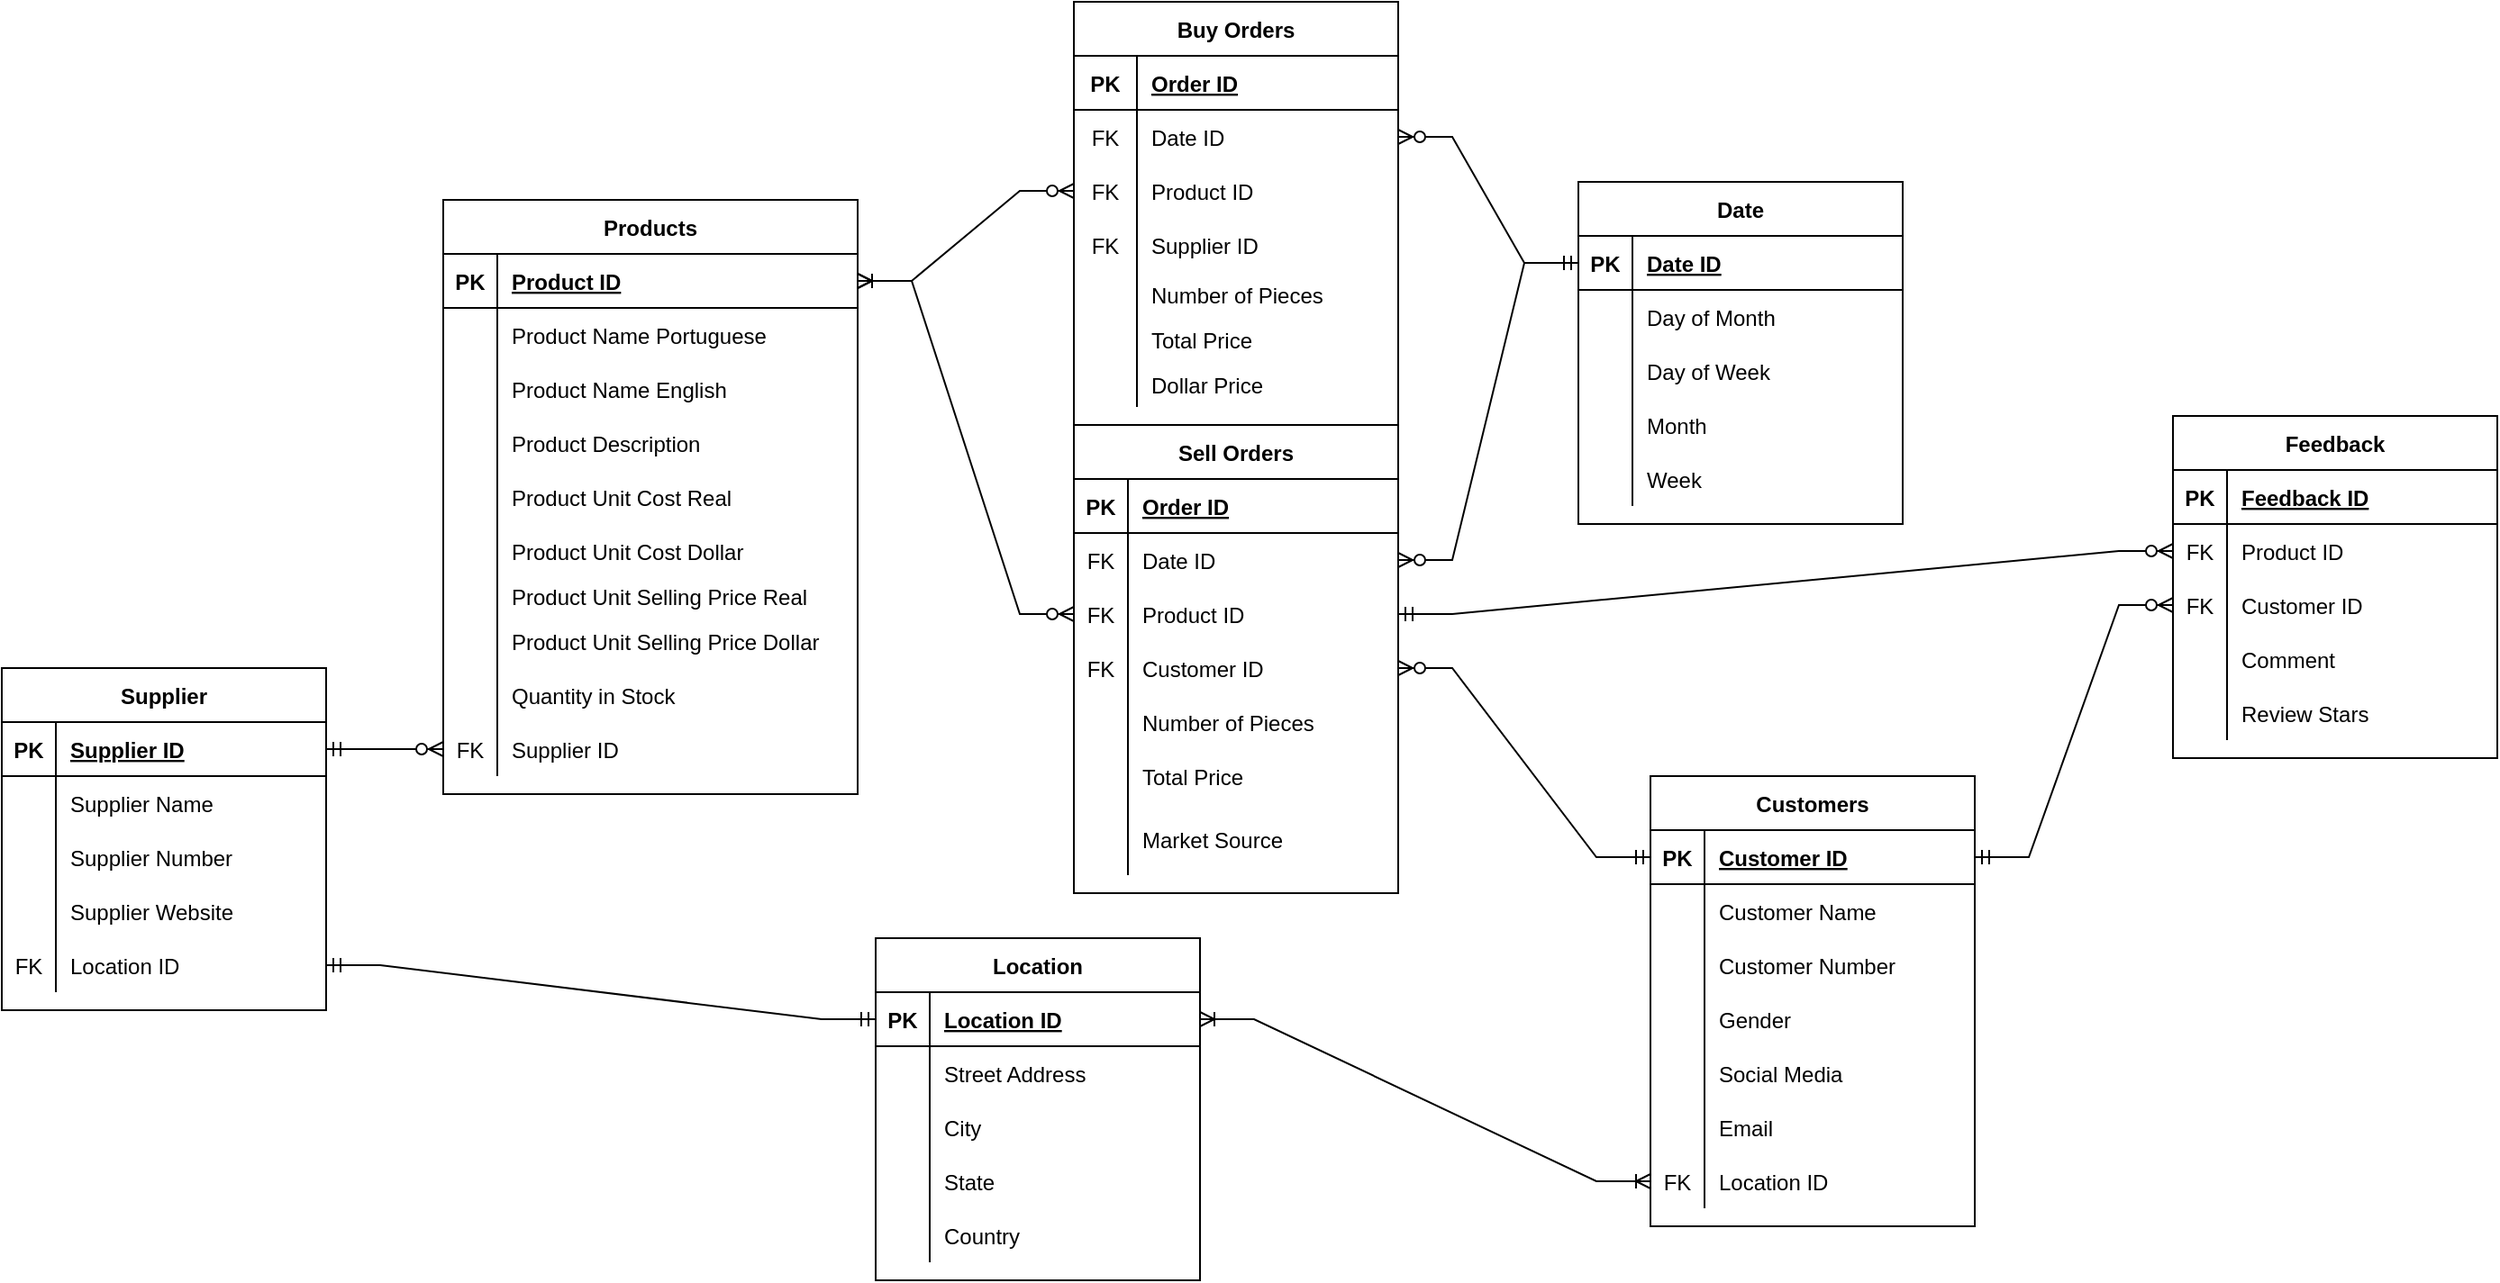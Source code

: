 <mxfile version="20.7.4" type="device"><diagram id="SiSvfeXUMXwh46z4q3Oz" name="Page-1"><mxGraphModel dx="2177" dy="660" grid="1" gridSize="10" guides="1" tooltips="1" connect="1" arrows="1" fold="1" page="1" pageScale="1" pageWidth="850" pageHeight="1100" math="0" shadow="0"><root><mxCell id="0"/><mxCell id="1" parent="0"/><mxCell id="qnTyY5nq38pv75bdWR3O-1" value="Supplier" style="shape=table;startSize=30;container=1;collapsible=1;childLayout=tableLayout;fixedRows=1;rowLines=0;fontStyle=1;align=center;resizeLast=1;" parent="1" vertex="1"><mxGeometry x="-515" y="390" width="180" height="190" as="geometry"/></mxCell><mxCell id="qnTyY5nq38pv75bdWR3O-2" value="" style="shape=partialRectangle;collapsible=0;dropTarget=0;pointerEvents=0;fillColor=none;top=0;left=0;bottom=1;right=0;points=[[0,0.5],[1,0.5]];portConstraint=eastwest;" parent="qnTyY5nq38pv75bdWR3O-1" vertex="1"><mxGeometry y="30" width="180" height="30" as="geometry"/></mxCell><mxCell id="qnTyY5nq38pv75bdWR3O-3" value="PK" style="shape=partialRectangle;connectable=0;fillColor=none;top=0;left=0;bottom=0;right=0;fontStyle=1;overflow=hidden;" parent="qnTyY5nq38pv75bdWR3O-2" vertex="1"><mxGeometry width="30" height="30" as="geometry"><mxRectangle width="30" height="30" as="alternateBounds"/></mxGeometry></mxCell><mxCell id="qnTyY5nq38pv75bdWR3O-4" value="Supplier ID" style="shape=partialRectangle;connectable=0;fillColor=none;top=0;left=0;bottom=0;right=0;align=left;spacingLeft=6;fontStyle=5;overflow=hidden;" parent="qnTyY5nq38pv75bdWR3O-2" vertex="1"><mxGeometry x="30" width="150" height="30" as="geometry"><mxRectangle width="150" height="30" as="alternateBounds"/></mxGeometry></mxCell><mxCell id="qnTyY5nq38pv75bdWR3O-5" value="" style="shape=partialRectangle;collapsible=0;dropTarget=0;pointerEvents=0;fillColor=none;top=0;left=0;bottom=0;right=0;points=[[0,0.5],[1,0.5]];portConstraint=eastwest;" parent="qnTyY5nq38pv75bdWR3O-1" vertex="1"><mxGeometry y="60" width="180" height="30" as="geometry"/></mxCell><mxCell id="qnTyY5nq38pv75bdWR3O-6" value="" style="shape=partialRectangle;connectable=0;fillColor=none;top=0;left=0;bottom=0;right=0;editable=1;overflow=hidden;" parent="qnTyY5nq38pv75bdWR3O-5" vertex="1"><mxGeometry width="30" height="30" as="geometry"><mxRectangle width="30" height="30" as="alternateBounds"/></mxGeometry></mxCell><mxCell id="qnTyY5nq38pv75bdWR3O-7" value="Supplier Name" style="shape=partialRectangle;connectable=0;fillColor=none;top=0;left=0;bottom=0;right=0;align=left;spacingLeft=6;overflow=hidden;" parent="qnTyY5nq38pv75bdWR3O-5" vertex="1"><mxGeometry x="30" width="150" height="30" as="geometry"><mxRectangle width="150" height="30" as="alternateBounds"/></mxGeometry></mxCell><mxCell id="qnTyY5nq38pv75bdWR3O-8" value="" style="shape=partialRectangle;collapsible=0;dropTarget=0;pointerEvents=0;fillColor=none;top=0;left=0;bottom=0;right=0;points=[[0,0.5],[1,0.5]];portConstraint=eastwest;" parent="qnTyY5nq38pv75bdWR3O-1" vertex="1"><mxGeometry y="90" width="180" height="30" as="geometry"/></mxCell><mxCell id="qnTyY5nq38pv75bdWR3O-9" value="" style="shape=partialRectangle;connectable=0;fillColor=none;top=0;left=0;bottom=0;right=0;editable=1;overflow=hidden;" parent="qnTyY5nq38pv75bdWR3O-8" vertex="1"><mxGeometry width="30" height="30" as="geometry"><mxRectangle width="30" height="30" as="alternateBounds"/></mxGeometry></mxCell><mxCell id="qnTyY5nq38pv75bdWR3O-10" value="Supplier Number" style="shape=partialRectangle;connectable=0;fillColor=none;top=0;left=0;bottom=0;right=0;align=left;spacingLeft=6;overflow=hidden;" parent="qnTyY5nq38pv75bdWR3O-8" vertex="1"><mxGeometry x="30" width="150" height="30" as="geometry"><mxRectangle width="150" height="30" as="alternateBounds"/></mxGeometry></mxCell><mxCell id="qnTyY5nq38pv75bdWR3O-11" value="" style="shape=partialRectangle;collapsible=0;dropTarget=0;pointerEvents=0;fillColor=none;top=0;left=0;bottom=0;right=0;points=[[0,0.5],[1,0.5]];portConstraint=eastwest;" parent="qnTyY5nq38pv75bdWR3O-1" vertex="1"><mxGeometry y="120" width="180" height="30" as="geometry"/></mxCell><mxCell id="qnTyY5nq38pv75bdWR3O-12" value="" style="shape=partialRectangle;connectable=0;fillColor=none;top=0;left=0;bottom=0;right=0;editable=1;overflow=hidden;" parent="qnTyY5nq38pv75bdWR3O-11" vertex="1"><mxGeometry width="30" height="30" as="geometry"><mxRectangle width="30" height="30" as="alternateBounds"/></mxGeometry></mxCell><mxCell id="qnTyY5nq38pv75bdWR3O-13" value="Supplier Website" style="shape=partialRectangle;connectable=0;fillColor=none;top=0;left=0;bottom=0;right=0;align=left;spacingLeft=6;overflow=hidden;" parent="qnTyY5nq38pv75bdWR3O-11" vertex="1"><mxGeometry x="30" width="150" height="30" as="geometry"><mxRectangle width="150" height="30" as="alternateBounds"/></mxGeometry></mxCell><mxCell id="OrCRP-Qz7-Cj4DOAvHQc-1" value="" style="shape=partialRectangle;collapsible=0;dropTarget=0;pointerEvents=0;fillColor=none;top=0;left=0;bottom=0;right=0;points=[[0,0.5],[1,0.5]];portConstraint=eastwest;" parent="qnTyY5nq38pv75bdWR3O-1" vertex="1"><mxGeometry y="150" width="180" height="30" as="geometry"/></mxCell><mxCell id="OrCRP-Qz7-Cj4DOAvHQc-2" value="FK" style="shape=partialRectangle;connectable=0;fillColor=none;top=0;left=0;bottom=0;right=0;editable=1;overflow=hidden;" parent="OrCRP-Qz7-Cj4DOAvHQc-1" vertex="1"><mxGeometry width="30" height="30" as="geometry"><mxRectangle width="30" height="30" as="alternateBounds"/></mxGeometry></mxCell><mxCell id="OrCRP-Qz7-Cj4DOAvHQc-3" value="Location ID" style="shape=partialRectangle;connectable=0;fillColor=none;top=0;left=0;bottom=0;right=0;align=left;spacingLeft=6;overflow=hidden;" parent="OrCRP-Qz7-Cj4DOAvHQc-1" vertex="1"><mxGeometry x="30" width="150" height="30" as="geometry"><mxRectangle width="150" height="30" as="alternateBounds"/></mxGeometry></mxCell><mxCell id="qnTyY5nq38pv75bdWR3O-15" value="Customers" style="shape=table;startSize=30;container=1;collapsible=1;childLayout=tableLayout;fixedRows=1;rowLines=0;fontStyle=1;align=center;resizeLast=1;" parent="1" vertex="1"><mxGeometry x="400" y="450" width="180" height="250" as="geometry"/></mxCell><mxCell id="qnTyY5nq38pv75bdWR3O-16" value="" style="shape=partialRectangle;collapsible=0;dropTarget=0;pointerEvents=0;fillColor=none;top=0;left=0;bottom=1;right=0;points=[[0,0.5],[1,0.5]];portConstraint=eastwest;" parent="qnTyY5nq38pv75bdWR3O-15" vertex="1"><mxGeometry y="30" width="180" height="30" as="geometry"/></mxCell><mxCell id="qnTyY5nq38pv75bdWR3O-17" value="PK" style="shape=partialRectangle;connectable=0;fillColor=none;top=0;left=0;bottom=0;right=0;fontStyle=1;overflow=hidden;" parent="qnTyY5nq38pv75bdWR3O-16" vertex="1"><mxGeometry width="30" height="30" as="geometry"><mxRectangle width="30" height="30" as="alternateBounds"/></mxGeometry></mxCell><mxCell id="qnTyY5nq38pv75bdWR3O-18" value="Customer ID" style="shape=partialRectangle;connectable=0;fillColor=none;top=0;left=0;bottom=0;right=0;align=left;spacingLeft=6;fontStyle=5;overflow=hidden;" parent="qnTyY5nq38pv75bdWR3O-16" vertex="1"><mxGeometry x="30" width="150" height="30" as="geometry"><mxRectangle width="150" height="30" as="alternateBounds"/></mxGeometry></mxCell><mxCell id="qnTyY5nq38pv75bdWR3O-19" value="" style="shape=partialRectangle;collapsible=0;dropTarget=0;pointerEvents=0;fillColor=none;top=0;left=0;bottom=0;right=0;points=[[0,0.5],[1,0.5]];portConstraint=eastwest;" parent="qnTyY5nq38pv75bdWR3O-15" vertex="1"><mxGeometry y="60" width="180" height="30" as="geometry"/></mxCell><mxCell id="qnTyY5nq38pv75bdWR3O-20" value="" style="shape=partialRectangle;connectable=0;fillColor=none;top=0;left=0;bottom=0;right=0;editable=1;overflow=hidden;" parent="qnTyY5nq38pv75bdWR3O-19" vertex="1"><mxGeometry width="30" height="30" as="geometry"><mxRectangle width="30" height="30" as="alternateBounds"/></mxGeometry></mxCell><mxCell id="qnTyY5nq38pv75bdWR3O-21" value="Customer Name" style="shape=partialRectangle;connectable=0;fillColor=none;top=0;left=0;bottom=0;right=0;align=left;spacingLeft=6;overflow=hidden;" parent="qnTyY5nq38pv75bdWR3O-19" vertex="1"><mxGeometry x="30" width="150" height="30" as="geometry"><mxRectangle width="150" height="30" as="alternateBounds"/></mxGeometry></mxCell><mxCell id="qnTyY5nq38pv75bdWR3O-22" value="" style="shape=partialRectangle;collapsible=0;dropTarget=0;pointerEvents=0;fillColor=none;top=0;left=0;bottom=0;right=0;points=[[0,0.5],[1,0.5]];portConstraint=eastwest;" parent="qnTyY5nq38pv75bdWR3O-15" vertex="1"><mxGeometry y="90" width="180" height="30" as="geometry"/></mxCell><mxCell id="qnTyY5nq38pv75bdWR3O-23" value="" style="shape=partialRectangle;connectable=0;fillColor=none;top=0;left=0;bottom=0;right=0;editable=1;overflow=hidden;" parent="qnTyY5nq38pv75bdWR3O-22" vertex="1"><mxGeometry width="30" height="30" as="geometry"><mxRectangle width="30" height="30" as="alternateBounds"/></mxGeometry></mxCell><mxCell id="qnTyY5nq38pv75bdWR3O-24" value="Customer Number" style="shape=partialRectangle;connectable=0;fillColor=none;top=0;left=0;bottom=0;right=0;align=left;spacingLeft=6;overflow=hidden;" parent="qnTyY5nq38pv75bdWR3O-22" vertex="1"><mxGeometry x="30" width="150" height="30" as="geometry"><mxRectangle width="150" height="30" as="alternateBounds"/></mxGeometry></mxCell><mxCell id="qnTyY5nq38pv75bdWR3O-149" value="" style="shape=partialRectangle;collapsible=0;dropTarget=0;pointerEvents=0;fillColor=none;top=0;left=0;bottom=0;right=0;points=[[0,0.5],[1,0.5]];portConstraint=eastwest;" parent="qnTyY5nq38pv75bdWR3O-15" vertex="1"><mxGeometry y="120" width="180" height="30" as="geometry"/></mxCell><mxCell id="qnTyY5nq38pv75bdWR3O-150" value="" style="shape=partialRectangle;connectable=0;fillColor=none;top=0;left=0;bottom=0;right=0;editable=1;overflow=hidden;" parent="qnTyY5nq38pv75bdWR3O-149" vertex="1"><mxGeometry width="30" height="30" as="geometry"><mxRectangle width="30" height="30" as="alternateBounds"/></mxGeometry></mxCell><mxCell id="qnTyY5nq38pv75bdWR3O-151" value="Gender" style="shape=partialRectangle;connectable=0;fillColor=none;top=0;left=0;bottom=0;right=0;align=left;spacingLeft=6;overflow=hidden;" parent="qnTyY5nq38pv75bdWR3O-149" vertex="1"><mxGeometry x="30" width="150" height="30" as="geometry"><mxRectangle width="150" height="30" as="alternateBounds"/></mxGeometry></mxCell><mxCell id="OrCRP-Qz7-Cj4DOAvHQc-28" value="" style="shape=partialRectangle;collapsible=0;dropTarget=0;pointerEvents=0;fillColor=none;top=0;left=0;bottom=0;right=0;points=[[0,0.5],[1,0.5]];portConstraint=eastwest;" parent="qnTyY5nq38pv75bdWR3O-15" vertex="1"><mxGeometry y="150" width="180" height="30" as="geometry"/></mxCell><mxCell id="OrCRP-Qz7-Cj4DOAvHQc-29" value="" style="shape=partialRectangle;connectable=0;fillColor=none;top=0;left=0;bottom=0;right=0;editable=1;overflow=hidden;" parent="OrCRP-Qz7-Cj4DOAvHQc-28" vertex="1"><mxGeometry width="30" height="30" as="geometry"><mxRectangle width="30" height="30" as="alternateBounds"/></mxGeometry></mxCell><mxCell id="OrCRP-Qz7-Cj4DOAvHQc-30" value="Social Media" style="shape=partialRectangle;connectable=0;fillColor=none;top=0;left=0;bottom=0;right=0;align=left;spacingLeft=6;overflow=hidden;" parent="OrCRP-Qz7-Cj4DOAvHQc-28" vertex="1"><mxGeometry x="30" width="150" height="30" as="geometry"><mxRectangle width="150" height="30" as="alternateBounds"/></mxGeometry></mxCell><mxCell id="OrCRP-Qz7-Cj4DOAvHQc-31" value="" style="shape=partialRectangle;collapsible=0;dropTarget=0;pointerEvents=0;fillColor=none;top=0;left=0;bottom=0;right=0;points=[[0,0.5],[1,0.5]];portConstraint=eastwest;" parent="qnTyY5nq38pv75bdWR3O-15" vertex="1"><mxGeometry y="180" width="180" height="30" as="geometry"/></mxCell><mxCell id="OrCRP-Qz7-Cj4DOAvHQc-32" value="" style="shape=partialRectangle;connectable=0;fillColor=none;top=0;left=0;bottom=0;right=0;editable=1;overflow=hidden;" parent="OrCRP-Qz7-Cj4DOAvHQc-31" vertex="1"><mxGeometry width="30" height="30" as="geometry"><mxRectangle width="30" height="30" as="alternateBounds"/></mxGeometry></mxCell><mxCell id="OrCRP-Qz7-Cj4DOAvHQc-33" value="Email" style="shape=partialRectangle;connectable=0;fillColor=none;top=0;left=0;bottom=0;right=0;align=left;spacingLeft=6;overflow=hidden;" parent="OrCRP-Qz7-Cj4DOAvHQc-31" vertex="1"><mxGeometry x="30" width="150" height="30" as="geometry"><mxRectangle width="150" height="30" as="alternateBounds"/></mxGeometry></mxCell><mxCell id="qnTyY5nq38pv75bdWR3O-37" value="" style="shape=partialRectangle;collapsible=0;dropTarget=0;pointerEvents=0;fillColor=none;top=0;left=0;bottom=0;right=0;points=[[0,0.5],[1,0.5]];portConstraint=eastwest;" parent="qnTyY5nq38pv75bdWR3O-15" vertex="1"><mxGeometry y="210" width="180" height="30" as="geometry"/></mxCell><mxCell id="qnTyY5nq38pv75bdWR3O-38" value="FK" style="shape=partialRectangle;connectable=0;fillColor=none;top=0;left=0;bottom=0;right=0;editable=1;overflow=hidden;" parent="qnTyY5nq38pv75bdWR3O-37" vertex="1"><mxGeometry width="30" height="30" as="geometry"><mxRectangle width="30" height="30" as="alternateBounds"/></mxGeometry></mxCell><mxCell id="qnTyY5nq38pv75bdWR3O-39" value="Location ID" style="shape=partialRectangle;connectable=0;fillColor=none;top=0;left=0;bottom=0;right=0;align=left;spacingLeft=6;overflow=hidden;" parent="qnTyY5nq38pv75bdWR3O-37" vertex="1"><mxGeometry x="30" width="150" height="30" as="geometry"><mxRectangle width="150" height="30" as="alternateBounds"/></mxGeometry></mxCell><mxCell id="qnTyY5nq38pv75bdWR3O-40" value="Products" style="shape=table;startSize=30;container=1;collapsible=1;childLayout=tableLayout;fixedRows=1;rowLines=0;fontStyle=1;align=center;resizeLast=1;" parent="1" vertex="1"><mxGeometry x="-270" y="130" width="230" height="330" as="geometry"/></mxCell><mxCell id="qnTyY5nq38pv75bdWR3O-41" value="" style="shape=partialRectangle;collapsible=0;dropTarget=0;pointerEvents=0;fillColor=none;top=0;left=0;bottom=1;right=0;points=[[0,0.5],[1,0.5]];portConstraint=eastwest;" parent="qnTyY5nq38pv75bdWR3O-40" vertex="1"><mxGeometry y="30" width="230" height="30" as="geometry"/></mxCell><mxCell id="qnTyY5nq38pv75bdWR3O-42" value="PK" style="shape=partialRectangle;connectable=0;fillColor=none;top=0;left=0;bottom=0;right=0;fontStyle=1;overflow=hidden;" parent="qnTyY5nq38pv75bdWR3O-41" vertex="1"><mxGeometry width="30" height="30" as="geometry"><mxRectangle width="30" height="30" as="alternateBounds"/></mxGeometry></mxCell><mxCell id="qnTyY5nq38pv75bdWR3O-43" value="Product ID" style="shape=partialRectangle;connectable=0;fillColor=none;top=0;left=0;bottom=0;right=0;align=left;spacingLeft=6;fontStyle=5;overflow=hidden;" parent="qnTyY5nq38pv75bdWR3O-41" vertex="1"><mxGeometry x="30" width="200" height="30" as="geometry"><mxRectangle width="200" height="30" as="alternateBounds"/></mxGeometry></mxCell><mxCell id="qnTyY5nq38pv75bdWR3O-44" value="" style="shape=partialRectangle;collapsible=0;dropTarget=0;pointerEvents=0;fillColor=none;top=0;left=0;bottom=0;right=0;points=[[0,0.5],[1,0.5]];portConstraint=eastwest;" parent="qnTyY5nq38pv75bdWR3O-40" vertex="1"><mxGeometry y="60" width="230" height="30" as="geometry"/></mxCell><mxCell id="qnTyY5nq38pv75bdWR3O-45" value="" style="shape=partialRectangle;connectable=0;fillColor=none;top=0;left=0;bottom=0;right=0;editable=1;overflow=hidden;" parent="qnTyY5nq38pv75bdWR3O-44" vertex="1"><mxGeometry width="30" height="30" as="geometry"><mxRectangle width="30" height="30" as="alternateBounds"/></mxGeometry></mxCell><mxCell id="qnTyY5nq38pv75bdWR3O-46" value="Product Name Portuguese" style="shape=partialRectangle;connectable=0;fillColor=none;top=0;left=0;bottom=0;right=0;align=left;spacingLeft=6;overflow=hidden;" parent="qnTyY5nq38pv75bdWR3O-44" vertex="1"><mxGeometry x="30" width="200" height="30" as="geometry"><mxRectangle width="200" height="30" as="alternateBounds"/></mxGeometry></mxCell><mxCell id="qnTyY5nq38pv75bdWR3O-119" value="" style="shape=partialRectangle;collapsible=0;dropTarget=0;pointerEvents=0;fillColor=none;top=0;left=0;bottom=0;right=0;points=[[0,0.5],[1,0.5]];portConstraint=eastwest;" parent="qnTyY5nq38pv75bdWR3O-40" vertex="1"><mxGeometry y="90" width="230" height="30" as="geometry"/></mxCell><mxCell id="qnTyY5nq38pv75bdWR3O-120" value="" style="shape=partialRectangle;connectable=0;fillColor=none;top=0;left=0;bottom=0;right=0;editable=1;overflow=hidden;" parent="qnTyY5nq38pv75bdWR3O-119" vertex="1"><mxGeometry width="30" height="30" as="geometry"><mxRectangle width="30" height="30" as="alternateBounds"/></mxGeometry></mxCell><mxCell id="qnTyY5nq38pv75bdWR3O-121" value="Product Name English" style="shape=partialRectangle;connectable=0;fillColor=none;top=0;left=0;bottom=0;right=0;align=left;spacingLeft=6;overflow=hidden;" parent="qnTyY5nq38pv75bdWR3O-119" vertex="1"><mxGeometry x="30" width="200" height="30" as="geometry"><mxRectangle width="200" height="30" as="alternateBounds"/></mxGeometry></mxCell><mxCell id="qnTyY5nq38pv75bdWR3O-47" value="" style="shape=partialRectangle;collapsible=0;dropTarget=0;pointerEvents=0;fillColor=none;top=0;left=0;bottom=0;right=0;points=[[0,0.5],[1,0.5]];portConstraint=eastwest;" parent="qnTyY5nq38pv75bdWR3O-40" vertex="1"><mxGeometry y="120" width="230" height="30" as="geometry"/></mxCell><mxCell id="qnTyY5nq38pv75bdWR3O-48" value="" style="shape=partialRectangle;connectable=0;fillColor=none;top=0;left=0;bottom=0;right=0;editable=1;overflow=hidden;" parent="qnTyY5nq38pv75bdWR3O-47" vertex="1"><mxGeometry width="30" height="30" as="geometry"><mxRectangle width="30" height="30" as="alternateBounds"/></mxGeometry></mxCell><mxCell id="qnTyY5nq38pv75bdWR3O-49" value="Product Description" style="shape=partialRectangle;connectable=0;fillColor=none;top=0;left=0;bottom=0;right=0;align=left;spacingLeft=6;overflow=hidden;" parent="qnTyY5nq38pv75bdWR3O-47" vertex="1"><mxGeometry x="30" width="200" height="30" as="geometry"><mxRectangle width="200" height="30" as="alternateBounds"/></mxGeometry></mxCell><mxCell id="qnTyY5nq38pv75bdWR3O-50" value="" style="shape=partialRectangle;collapsible=0;dropTarget=0;pointerEvents=0;fillColor=none;top=0;left=0;bottom=0;right=0;points=[[0,0.5],[1,0.5]];portConstraint=eastwest;" parent="qnTyY5nq38pv75bdWR3O-40" vertex="1"><mxGeometry y="150" width="230" height="30" as="geometry"/></mxCell><mxCell id="qnTyY5nq38pv75bdWR3O-51" value="" style="shape=partialRectangle;connectable=0;fillColor=none;top=0;left=0;bottom=0;right=0;editable=1;overflow=hidden;" parent="qnTyY5nq38pv75bdWR3O-50" vertex="1"><mxGeometry width="30" height="30" as="geometry"><mxRectangle width="30" height="30" as="alternateBounds"/></mxGeometry></mxCell><mxCell id="qnTyY5nq38pv75bdWR3O-52" value="Product Unit Cost Real" style="shape=partialRectangle;connectable=0;fillColor=none;top=0;left=0;bottom=0;right=0;align=left;spacingLeft=6;overflow=hidden;" parent="qnTyY5nq38pv75bdWR3O-50" vertex="1"><mxGeometry x="30" width="200" height="30" as="geometry"><mxRectangle width="200" height="30" as="alternateBounds"/></mxGeometry></mxCell><mxCell id="qnTyY5nq38pv75bdWR3O-85" value="" style="shape=partialRectangle;collapsible=0;dropTarget=0;pointerEvents=0;fillColor=none;top=0;left=0;bottom=0;right=0;points=[[0,0.5],[1,0.5]];portConstraint=eastwest;" parent="qnTyY5nq38pv75bdWR3O-40" vertex="1"><mxGeometry y="180" width="230" height="30" as="geometry"/></mxCell><mxCell id="qnTyY5nq38pv75bdWR3O-86" value="" style="shape=partialRectangle;connectable=0;fillColor=none;top=0;left=0;bottom=0;right=0;editable=1;overflow=hidden;" parent="qnTyY5nq38pv75bdWR3O-85" vertex="1"><mxGeometry width="30" height="30" as="geometry"><mxRectangle width="30" height="30" as="alternateBounds"/></mxGeometry></mxCell><mxCell id="qnTyY5nq38pv75bdWR3O-87" value="Product Unit Cost Dollar" style="shape=partialRectangle;connectable=0;fillColor=none;top=0;left=0;bottom=0;right=0;align=left;spacingLeft=6;overflow=hidden;" parent="qnTyY5nq38pv75bdWR3O-85" vertex="1"><mxGeometry x="30" width="200" height="30" as="geometry"><mxRectangle width="200" height="30" as="alternateBounds"/></mxGeometry></mxCell><mxCell id="qnTyY5nq38pv75bdWR3O-53" value="" style="shape=partialRectangle;collapsible=0;dropTarget=0;pointerEvents=0;fillColor=none;top=0;left=0;bottom=0;right=0;points=[[0,0.5],[1,0.5]];portConstraint=eastwest;" parent="qnTyY5nq38pv75bdWR3O-40" vertex="1"><mxGeometry y="210" width="230" height="20" as="geometry"/></mxCell><mxCell id="qnTyY5nq38pv75bdWR3O-54" value="" style="shape=partialRectangle;connectable=0;fillColor=none;top=0;left=0;bottom=0;right=0;editable=1;overflow=hidden;" parent="qnTyY5nq38pv75bdWR3O-53" vertex="1"><mxGeometry width="30" height="20" as="geometry"><mxRectangle width="30" height="20" as="alternateBounds"/></mxGeometry></mxCell><mxCell id="qnTyY5nq38pv75bdWR3O-55" value="Product Unit Selling Price Real" style="shape=partialRectangle;connectable=0;fillColor=none;top=0;left=0;bottom=0;right=0;align=left;spacingLeft=6;overflow=hidden;" parent="qnTyY5nq38pv75bdWR3O-53" vertex="1"><mxGeometry x="30" width="200" height="20" as="geometry"><mxRectangle width="200" height="20" as="alternateBounds"/></mxGeometry></mxCell><mxCell id="qnTyY5nq38pv75bdWR3O-88" value="" style="shape=partialRectangle;collapsible=0;dropTarget=0;pointerEvents=0;fillColor=none;top=0;left=0;bottom=0;right=0;points=[[0,0.5],[1,0.5]];portConstraint=eastwest;" parent="qnTyY5nq38pv75bdWR3O-40" vertex="1"><mxGeometry y="230" width="230" height="30" as="geometry"/></mxCell><mxCell id="qnTyY5nq38pv75bdWR3O-89" value="" style="shape=partialRectangle;connectable=0;fillColor=none;top=0;left=0;bottom=0;right=0;editable=1;overflow=hidden;" parent="qnTyY5nq38pv75bdWR3O-88" vertex="1"><mxGeometry width="30" height="30" as="geometry"><mxRectangle width="30" height="30" as="alternateBounds"/></mxGeometry></mxCell><mxCell id="qnTyY5nq38pv75bdWR3O-90" value="Product Unit Selling Price Dollar" style="shape=partialRectangle;connectable=0;fillColor=none;top=0;left=0;bottom=0;right=0;align=left;spacingLeft=6;overflow=hidden;" parent="qnTyY5nq38pv75bdWR3O-88" vertex="1"><mxGeometry x="30" width="200" height="30" as="geometry"><mxRectangle width="200" height="30" as="alternateBounds"/></mxGeometry></mxCell><mxCell id="qnTyY5nq38pv75bdWR3O-122" value="" style="shape=partialRectangle;collapsible=0;dropTarget=0;pointerEvents=0;fillColor=none;top=0;left=0;bottom=0;right=0;points=[[0,0.5],[1,0.5]];portConstraint=eastwest;" parent="qnTyY5nq38pv75bdWR3O-40" vertex="1"><mxGeometry y="260" width="230" height="30" as="geometry"/></mxCell><mxCell id="qnTyY5nq38pv75bdWR3O-123" value="" style="shape=partialRectangle;connectable=0;fillColor=none;top=0;left=0;bottom=0;right=0;editable=1;overflow=hidden;" parent="qnTyY5nq38pv75bdWR3O-122" vertex="1"><mxGeometry width="30" height="30" as="geometry"><mxRectangle width="30" height="30" as="alternateBounds"/></mxGeometry></mxCell><mxCell id="qnTyY5nq38pv75bdWR3O-124" value="Quantity in Stock" style="shape=partialRectangle;connectable=0;fillColor=none;top=0;left=0;bottom=0;right=0;align=left;spacingLeft=6;overflow=hidden;" parent="qnTyY5nq38pv75bdWR3O-122" vertex="1"><mxGeometry x="30" width="200" height="30" as="geometry"><mxRectangle width="200" height="30" as="alternateBounds"/></mxGeometry></mxCell><mxCell id="qnTyY5nq38pv75bdWR3O-56" value="" style="shape=partialRectangle;collapsible=0;dropTarget=0;pointerEvents=0;fillColor=none;top=0;left=0;bottom=0;right=0;points=[[0,0.5],[1,0.5]];portConstraint=eastwest;" parent="qnTyY5nq38pv75bdWR3O-40" vertex="1"><mxGeometry y="290" width="230" height="30" as="geometry"/></mxCell><mxCell id="qnTyY5nq38pv75bdWR3O-57" value="FK" style="shape=partialRectangle;connectable=0;fillColor=none;top=0;left=0;bottom=0;right=0;editable=1;overflow=hidden;" parent="qnTyY5nq38pv75bdWR3O-56" vertex="1"><mxGeometry width="30" height="30" as="geometry"><mxRectangle width="30" height="30" as="alternateBounds"/></mxGeometry></mxCell><mxCell id="qnTyY5nq38pv75bdWR3O-58" value="Supplier ID" style="shape=partialRectangle;connectable=0;fillColor=none;top=0;left=0;bottom=0;right=0;align=left;spacingLeft=6;overflow=hidden;" parent="qnTyY5nq38pv75bdWR3O-56" vertex="1"><mxGeometry x="30" width="200" height="30" as="geometry"><mxRectangle width="200" height="30" as="alternateBounds"/></mxGeometry></mxCell><mxCell id="qnTyY5nq38pv75bdWR3O-59" value="Sell Orders" style="shape=table;startSize=30;container=1;collapsible=1;childLayout=tableLayout;fixedRows=1;rowLines=0;fontStyle=1;align=center;resizeLast=1;" parent="1" vertex="1"><mxGeometry x="80" y="255" width="180" height="260" as="geometry"/></mxCell><mxCell id="qnTyY5nq38pv75bdWR3O-60" value="" style="shape=partialRectangle;collapsible=0;dropTarget=0;pointerEvents=0;fillColor=none;top=0;left=0;bottom=1;right=0;points=[[0,0.5],[1,0.5]];portConstraint=eastwest;" parent="qnTyY5nq38pv75bdWR3O-59" vertex="1"><mxGeometry y="30" width="180" height="30" as="geometry"/></mxCell><mxCell id="qnTyY5nq38pv75bdWR3O-61" value="PK" style="shape=partialRectangle;connectable=0;fillColor=none;top=0;left=0;bottom=0;right=0;fontStyle=1;overflow=hidden;" parent="qnTyY5nq38pv75bdWR3O-60" vertex="1"><mxGeometry width="30" height="30" as="geometry"><mxRectangle width="30" height="30" as="alternateBounds"/></mxGeometry></mxCell><mxCell id="qnTyY5nq38pv75bdWR3O-62" value="Order ID" style="shape=partialRectangle;connectable=0;fillColor=none;top=0;left=0;bottom=0;right=0;align=left;spacingLeft=6;fontStyle=5;overflow=hidden;" parent="qnTyY5nq38pv75bdWR3O-60" vertex="1"><mxGeometry x="30" width="150" height="30" as="geometry"><mxRectangle width="150" height="30" as="alternateBounds"/></mxGeometry></mxCell><mxCell id="qnTyY5nq38pv75bdWR3O-125" value="" style="shape=partialRectangle;collapsible=0;dropTarget=0;pointerEvents=0;fillColor=none;top=0;left=0;bottom=0;right=0;points=[[0,0.5],[1,0.5]];portConstraint=eastwest;" parent="qnTyY5nq38pv75bdWR3O-59" vertex="1"><mxGeometry y="60" width="180" height="30" as="geometry"/></mxCell><mxCell id="qnTyY5nq38pv75bdWR3O-126" value="FK" style="shape=partialRectangle;connectable=0;fillColor=none;top=0;left=0;bottom=0;right=0;editable=1;overflow=hidden;" parent="qnTyY5nq38pv75bdWR3O-125" vertex="1"><mxGeometry width="30" height="30" as="geometry"><mxRectangle width="30" height="30" as="alternateBounds"/></mxGeometry></mxCell><mxCell id="qnTyY5nq38pv75bdWR3O-127" value="Date ID" style="shape=partialRectangle;connectable=0;fillColor=none;top=0;left=0;bottom=0;right=0;align=left;spacingLeft=6;overflow=hidden;" parent="qnTyY5nq38pv75bdWR3O-125" vertex="1"><mxGeometry x="30" width="150" height="30" as="geometry"><mxRectangle width="150" height="30" as="alternateBounds"/></mxGeometry></mxCell><mxCell id="qnTyY5nq38pv75bdWR3O-63" value="" style="shape=partialRectangle;collapsible=0;dropTarget=0;pointerEvents=0;fillColor=none;top=0;left=0;bottom=0;right=0;points=[[0,0.5],[1,0.5]];portConstraint=eastwest;" parent="qnTyY5nq38pv75bdWR3O-59" vertex="1"><mxGeometry y="90" width="180" height="30" as="geometry"/></mxCell><mxCell id="qnTyY5nq38pv75bdWR3O-64" value="FK" style="shape=partialRectangle;connectable=0;fillColor=none;top=0;left=0;bottom=0;right=0;editable=1;overflow=hidden;" parent="qnTyY5nq38pv75bdWR3O-63" vertex="1"><mxGeometry width="30" height="30" as="geometry"><mxRectangle width="30" height="30" as="alternateBounds"/></mxGeometry></mxCell><mxCell id="qnTyY5nq38pv75bdWR3O-65" value="Product ID" style="shape=partialRectangle;connectable=0;fillColor=none;top=0;left=0;bottom=0;right=0;align=left;spacingLeft=6;overflow=hidden;" parent="qnTyY5nq38pv75bdWR3O-63" vertex="1"><mxGeometry x="30" width="150" height="30" as="geometry"><mxRectangle width="150" height="30" as="alternateBounds"/></mxGeometry></mxCell><mxCell id="qnTyY5nq38pv75bdWR3O-152" value="" style="shape=partialRectangle;collapsible=0;dropTarget=0;pointerEvents=0;fillColor=none;top=0;left=0;bottom=0;right=0;points=[[0,0.5],[1,0.5]];portConstraint=eastwest;" parent="qnTyY5nq38pv75bdWR3O-59" vertex="1"><mxGeometry y="120" width="180" height="30" as="geometry"/></mxCell><mxCell id="qnTyY5nq38pv75bdWR3O-153" value="FK" style="shape=partialRectangle;connectable=0;fillColor=none;top=0;left=0;bottom=0;right=0;editable=1;overflow=hidden;" parent="qnTyY5nq38pv75bdWR3O-152" vertex="1"><mxGeometry width="30" height="30" as="geometry"><mxRectangle width="30" height="30" as="alternateBounds"/></mxGeometry></mxCell><mxCell id="qnTyY5nq38pv75bdWR3O-154" value="Customer ID" style="shape=partialRectangle;connectable=0;fillColor=none;top=0;left=0;bottom=0;right=0;align=left;spacingLeft=6;overflow=hidden;" parent="qnTyY5nq38pv75bdWR3O-152" vertex="1"><mxGeometry x="30" width="150" height="30" as="geometry"><mxRectangle width="150" height="30" as="alternateBounds"/></mxGeometry></mxCell><mxCell id="qnTyY5nq38pv75bdWR3O-155" value="" style="shape=partialRectangle;collapsible=0;dropTarget=0;pointerEvents=0;fillColor=none;top=0;left=0;bottom=0;right=0;points=[[0,0.5],[1,0.5]];portConstraint=eastwest;" parent="qnTyY5nq38pv75bdWR3O-59" vertex="1"><mxGeometry y="150" width="180" height="30" as="geometry"/></mxCell><mxCell id="qnTyY5nq38pv75bdWR3O-156" value="" style="shape=partialRectangle;connectable=0;fillColor=none;top=0;left=0;bottom=0;right=0;editable=1;overflow=hidden;" parent="qnTyY5nq38pv75bdWR3O-155" vertex="1"><mxGeometry width="30" height="30" as="geometry"><mxRectangle width="30" height="30" as="alternateBounds"/></mxGeometry></mxCell><mxCell id="qnTyY5nq38pv75bdWR3O-157" value="Number of Pieces" style="shape=partialRectangle;connectable=0;fillColor=none;top=0;left=0;bottom=0;right=0;align=left;spacingLeft=6;overflow=hidden;" parent="qnTyY5nq38pv75bdWR3O-155" vertex="1"><mxGeometry x="30" width="150" height="30" as="geometry"><mxRectangle width="150" height="30" as="alternateBounds"/></mxGeometry></mxCell><mxCell id="qnTyY5nq38pv75bdWR3O-66" value="" style="shape=partialRectangle;collapsible=0;dropTarget=0;pointerEvents=0;fillColor=none;top=0;left=0;bottom=0;right=0;points=[[0,0.5],[1,0.5]];portConstraint=eastwest;" parent="qnTyY5nq38pv75bdWR3O-59" vertex="1"><mxGeometry y="180" width="180" height="30" as="geometry"/></mxCell><mxCell id="qnTyY5nq38pv75bdWR3O-67" value="" style="shape=partialRectangle;connectable=0;fillColor=none;top=0;left=0;bottom=0;right=0;editable=1;overflow=hidden;" parent="qnTyY5nq38pv75bdWR3O-66" vertex="1"><mxGeometry width="30" height="30" as="geometry"><mxRectangle width="30" height="30" as="alternateBounds"/></mxGeometry></mxCell><mxCell id="qnTyY5nq38pv75bdWR3O-68" value="Total Price" style="shape=partialRectangle;connectable=0;fillColor=none;top=0;left=0;bottom=0;right=0;align=left;spacingLeft=6;overflow=hidden;" parent="qnTyY5nq38pv75bdWR3O-66" vertex="1"><mxGeometry x="30" width="150" height="30" as="geometry"><mxRectangle width="150" height="30" as="alternateBounds"/></mxGeometry></mxCell><mxCell id="OrCRP-Qz7-Cj4DOAvHQc-55" value="" style="shape=partialRectangle;collapsible=0;dropTarget=0;pointerEvents=0;fillColor=none;top=0;left=0;bottom=0;right=0;points=[[0,0.5],[1,0.5]];portConstraint=eastwest;" parent="qnTyY5nq38pv75bdWR3O-59" vertex="1"><mxGeometry y="210" width="180" height="40" as="geometry"/></mxCell><mxCell id="OrCRP-Qz7-Cj4DOAvHQc-56" value="" style="shape=partialRectangle;connectable=0;fillColor=none;top=0;left=0;bottom=0;right=0;editable=1;overflow=hidden;" parent="OrCRP-Qz7-Cj4DOAvHQc-55" vertex="1"><mxGeometry width="30" height="40" as="geometry"><mxRectangle width="30" height="40" as="alternateBounds"/></mxGeometry></mxCell><mxCell id="OrCRP-Qz7-Cj4DOAvHQc-57" value="Market Source" style="shape=partialRectangle;connectable=0;fillColor=none;top=0;left=0;bottom=0;right=0;align=left;spacingLeft=6;overflow=hidden;" parent="OrCRP-Qz7-Cj4DOAvHQc-55" vertex="1"><mxGeometry x="30" width="150" height="40" as="geometry"><mxRectangle width="150" height="40" as="alternateBounds"/></mxGeometry></mxCell><mxCell id="qnTyY5nq38pv75bdWR3O-72" value="Buy Orders" style="shape=table;startSize=30;container=1;collapsible=1;childLayout=tableLayout;fixedRows=1;rowLines=0;fontStyle=1;align=center;resizeLast=1;" parent="1" vertex="1"><mxGeometry x="80" y="20" width="180" height="235" as="geometry"/></mxCell><mxCell id="qnTyY5nq38pv75bdWR3O-73" value="" style="shape=partialRectangle;collapsible=0;dropTarget=0;pointerEvents=0;fillColor=none;top=0;left=0;bottom=1;right=0;points=[[0,0.5],[1,0.5]];portConstraint=eastwest;" parent="qnTyY5nq38pv75bdWR3O-72" vertex="1"><mxGeometry y="30" width="180" height="30" as="geometry"/></mxCell><mxCell id="qnTyY5nq38pv75bdWR3O-74" value="PK" style="shape=partialRectangle;connectable=0;fillColor=none;top=0;left=0;bottom=0;right=0;fontStyle=1;overflow=hidden;" parent="qnTyY5nq38pv75bdWR3O-73" vertex="1"><mxGeometry width="35" height="30" as="geometry"><mxRectangle width="35" height="30" as="alternateBounds"/></mxGeometry></mxCell><mxCell id="qnTyY5nq38pv75bdWR3O-75" value="Order ID" style="shape=partialRectangle;connectable=0;fillColor=none;top=0;left=0;bottom=0;right=0;align=left;spacingLeft=6;fontStyle=5;overflow=hidden;" parent="qnTyY5nq38pv75bdWR3O-73" vertex="1"><mxGeometry x="35" width="145" height="30" as="geometry"><mxRectangle width="145" height="30" as="alternateBounds"/></mxGeometry></mxCell><mxCell id="qnTyY5nq38pv75bdWR3O-133" value="" style="shape=partialRectangle;collapsible=0;dropTarget=0;pointerEvents=0;fillColor=none;top=0;left=0;bottom=0;right=0;points=[[0,0.5],[1,0.5]];portConstraint=eastwest;" parent="qnTyY5nq38pv75bdWR3O-72" vertex="1"><mxGeometry y="60" width="180" height="30" as="geometry"/></mxCell><mxCell id="qnTyY5nq38pv75bdWR3O-134" value="FK" style="shape=partialRectangle;connectable=0;fillColor=none;top=0;left=0;bottom=0;right=0;editable=1;overflow=hidden;" parent="qnTyY5nq38pv75bdWR3O-133" vertex="1"><mxGeometry width="35" height="30" as="geometry"><mxRectangle width="35" height="30" as="alternateBounds"/></mxGeometry></mxCell><mxCell id="qnTyY5nq38pv75bdWR3O-135" value="Date ID" style="shape=partialRectangle;connectable=0;fillColor=none;top=0;left=0;bottom=0;right=0;align=left;spacingLeft=6;overflow=hidden;" parent="qnTyY5nq38pv75bdWR3O-133" vertex="1"><mxGeometry x="35" width="145" height="30" as="geometry"><mxRectangle width="145" height="30" as="alternateBounds"/></mxGeometry></mxCell><mxCell id="qnTyY5nq38pv75bdWR3O-79" value="" style="shape=partialRectangle;collapsible=0;dropTarget=0;pointerEvents=0;fillColor=none;top=0;left=0;bottom=0;right=0;points=[[0,0.5],[1,0.5]];portConstraint=eastwest;" parent="qnTyY5nq38pv75bdWR3O-72" vertex="1"><mxGeometry y="90" width="180" height="30" as="geometry"/></mxCell><mxCell id="qnTyY5nq38pv75bdWR3O-80" value="FK" style="shape=partialRectangle;connectable=0;fillColor=none;top=0;left=0;bottom=0;right=0;editable=1;overflow=hidden;" parent="qnTyY5nq38pv75bdWR3O-79" vertex="1"><mxGeometry width="35" height="30" as="geometry"><mxRectangle width="35" height="30" as="alternateBounds"/></mxGeometry></mxCell><mxCell id="qnTyY5nq38pv75bdWR3O-81" value="Product ID" style="shape=partialRectangle;connectable=0;fillColor=none;top=0;left=0;bottom=0;right=0;align=left;spacingLeft=6;overflow=hidden;" parent="qnTyY5nq38pv75bdWR3O-79" vertex="1"><mxGeometry x="35" width="145" height="30" as="geometry"><mxRectangle width="145" height="30" as="alternateBounds"/></mxGeometry></mxCell><mxCell id="kjDI69IcCRpadoETib73-6" value="" style="shape=partialRectangle;collapsible=0;dropTarget=0;pointerEvents=0;fillColor=none;top=0;left=0;bottom=0;right=0;points=[[0,0.5],[1,0.5]];portConstraint=eastwest;" parent="qnTyY5nq38pv75bdWR3O-72" vertex="1"><mxGeometry y="120" width="180" height="30" as="geometry"/></mxCell><mxCell id="kjDI69IcCRpadoETib73-7" value="FK" style="shape=partialRectangle;connectable=0;fillColor=none;top=0;left=0;bottom=0;right=0;editable=1;overflow=hidden;" parent="kjDI69IcCRpadoETib73-6" vertex="1"><mxGeometry width="35" height="30" as="geometry"><mxRectangle width="35" height="30" as="alternateBounds"/></mxGeometry></mxCell><mxCell id="kjDI69IcCRpadoETib73-8" value="Supplier ID" style="shape=partialRectangle;connectable=0;fillColor=none;top=0;left=0;bottom=0;right=0;align=left;spacingLeft=6;overflow=hidden;" parent="kjDI69IcCRpadoETib73-6" vertex="1"><mxGeometry x="35" width="145" height="30" as="geometry"><mxRectangle width="145" height="30" as="alternateBounds"/></mxGeometry></mxCell><mxCell id="qnTyY5nq38pv75bdWR3O-82" value="" style="shape=partialRectangle;collapsible=0;dropTarget=0;pointerEvents=0;fillColor=none;top=0;left=0;bottom=0;right=0;points=[[0,0.5],[1,0.5]];portConstraint=eastwest;" parent="qnTyY5nq38pv75bdWR3O-72" vertex="1"><mxGeometry y="150" width="180" height="25" as="geometry"/></mxCell><mxCell id="qnTyY5nq38pv75bdWR3O-83" value="" style="shape=partialRectangle;connectable=0;fillColor=none;top=0;left=0;bottom=0;right=0;editable=1;overflow=hidden;" parent="qnTyY5nq38pv75bdWR3O-82" vertex="1"><mxGeometry width="35" height="25" as="geometry"><mxRectangle width="35" height="25" as="alternateBounds"/></mxGeometry></mxCell><mxCell id="qnTyY5nq38pv75bdWR3O-84" value="Number of Pieces" style="shape=partialRectangle;connectable=0;fillColor=none;top=0;left=0;bottom=0;right=0;align=left;spacingLeft=6;overflow=hidden;" parent="qnTyY5nq38pv75bdWR3O-82" vertex="1"><mxGeometry x="35" width="145" height="25" as="geometry"><mxRectangle width="145" height="25" as="alternateBounds"/></mxGeometry></mxCell><mxCell id="OrCRP-Qz7-Cj4DOAvHQc-59" value="" style="shape=partialRectangle;collapsible=0;dropTarget=0;pointerEvents=0;fillColor=none;top=0;left=0;bottom=0;right=0;points=[[0,0.5],[1,0.5]];portConstraint=eastwest;" parent="qnTyY5nq38pv75bdWR3O-72" vertex="1"><mxGeometry y="175" width="180" height="25" as="geometry"/></mxCell><mxCell id="OrCRP-Qz7-Cj4DOAvHQc-60" value="" style="shape=partialRectangle;connectable=0;fillColor=none;top=0;left=0;bottom=0;right=0;editable=1;overflow=hidden;" parent="OrCRP-Qz7-Cj4DOAvHQc-59" vertex="1"><mxGeometry width="35" height="25" as="geometry"><mxRectangle width="35" height="25" as="alternateBounds"/></mxGeometry></mxCell><mxCell id="OrCRP-Qz7-Cj4DOAvHQc-61" value="Total Price" style="shape=partialRectangle;connectable=0;fillColor=none;top=0;left=0;bottom=0;right=0;align=left;spacingLeft=6;overflow=hidden;" parent="OrCRP-Qz7-Cj4DOAvHQc-59" vertex="1"><mxGeometry x="35" width="145" height="25" as="geometry"><mxRectangle width="145" height="25" as="alternateBounds"/></mxGeometry></mxCell><mxCell id="qnTyY5nq38pv75bdWR3O-96" value="" style="shape=partialRectangle;collapsible=0;dropTarget=0;pointerEvents=0;fillColor=none;top=0;left=0;bottom=0;right=0;points=[[0,0.5],[1,0.5]];portConstraint=eastwest;" parent="qnTyY5nq38pv75bdWR3O-72" vertex="1"><mxGeometry y="200" width="180" height="25" as="geometry"/></mxCell><mxCell id="qnTyY5nq38pv75bdWR3O-97" value="" style="shape=partialRectangle;connectable=0;fillColor=none;top=0;left=0;bottom=0;right=0;editable=1;overflow=hidden;" parent="qnTyY5nq38pv75bdWR3O-96" vertex="1"><mxGeometry width="35" height="25" as="geometry"><mxRectangle width="35" height="25" as="alternateBounds"/></mxGeometry></mxCell><mxCell id="qnTyY5nq38pv75bdWR3O-98" value="Dollar Price" style="shape=partialRectangle;connectable=0;fillColor=none;top=0;left=0;bottom=0;right=0;align=left;spacingLeft=6;overflow=hidden;" parent="qnTyY5nq38pv75bdWR3O-96" vertex="1"><mxGeometry x="35" width="145" height="25" as="geometry"><mxRectangle width="145" height="25" as="alternateBounds"/></mxGeometry></mxCell><mxCell id="qnTyY5nq38pv75bdWR3O-99" value="Date" style="shape=table;startSize=30;container=1;collapsible=1;childLayout=tableLayout;fixedRows=1;rowLines=0;fontStyle=1;align=center;resizeLast=1;" parent="1" vertex="1"><mxGeometry x="360" y="120" width="180" height="190.0" as="geometry"/></mxCell><mxCell id="qnTyY5nq38pv75bdWR3O-100" value="" style="shape=partialRectangle;collapsible=0;dropTarget=0;pointerEvents=0;fillColor=none;top=0;left=0;bottom=1;right=0;points=[[0,0.5],[1,0.5]];portConstraint=eastwest;" parent="qnTyY5nq38pv75bdWR3O-99" vertex="1"><mxGeometry y="30" width="180" height="30" as="geometry"/></mxCell><mxCell id="qnTyY5nq38pv75bdWR3O-101" value="PK" style="shape=partialRectangle;connectable=0;fillColor=none;top=0;left=0;bottom=0;right=0;fontStyle=1;overflow=hidden;" parent="qnTyY5nq38pv75bdWR3O-100" vertex="1"><mxGeometry width="30" height="30" as="geometry"><mxRectangle width="30" height="30" as="alternateBounds"/></mxGeometry></mxCell><mxCell id="qnTyY5nq38pv75bdWR3O-102" value="Date ID" style="shape=partialRectangle;connectable=0;fillColor=none;top=0;left=0;bottom=0;right=0;align=left;spacingLeft=6;fontStyle=5;overflow=hidden;" parent="qnTyY5nq38pv75bdWR3O-100" vertex="1"><mxGeometry x="30" width="150" height="30" as="geometry"><mxRectangle width="150" height="30" as="alternateBounds"/></mxGeometry></mxCell><mxCell id="qnTyY5nq38pv75bdWR3O-106" value="" style="shape=partialRectangle;collapsible=0;dropTarget=0;pointerEvents=0;fillColor=none;top=0;left=0;bottom=0;right=0;points=[[0,0.5],[1,0.5]];portConstraint=eastwest;" parent="qnTyY5nq38pv75bdWR3O-99" vertex="1"><mxGeometry y="60" width="180" height="30" as="geometry"/></mxCell><mxCell id="qnTyY5nq38pv75bdWR3O-107" value="" style="shape=partialRectangle;connectable=0;fillColor=none;top=0;left=0;bottom=0;right=0;editable=1;overflow=hidden;" parent="qnTyY5nq38pv75bdWR3O-106" vertex="1"><mxGeometry width="30" height="30" as="geometry"><mxRectangle width="30" height="30" as="alternateBounds"/></mxGeometry></mxCell><mxCell id="qnTyY5nq38pv75bdWR3O-108" value="Day of Month" style="shape=partialRectangle;connectable=0;fillColor=none;top=0;left=0;bottom=0;right=0;align=left;spacingLeft=6;overflow=hidden;" parent="qnTyY5nq38pv75bdWR3O-106" vertex="1"><mxGeometry x="30" width="150" height="30" as="geometry"><mxRectangle width="150" height="30" as="alternateBounds"/></mxGeometry></mxCell><mxCell id="qnTyY5nq38pv75bdWR3O-109" value="" style="shape=partialRectangle;collapsible=0;dropTarget=0;pointerEvents=0;fillColor=none;top=0;left=0;bottom=0;right=0;points=[[0,0.5],[1,0.5]];portConstraint=eastwest;" parent="qnTyY5nq38pv75bdWR3O-99" vertex="1"><mxGeometry y="90" width="180" height="30" as="geometry"/></mxCell><mxCell id="qnTyY5nq38pv75bdWR3O-110" value="" style="shape=partialRectangle;connectable=0;fillColor=none;top=0;left=0;bottom=0;right=0;editable=1;overflow=hidden;" parent="qnTyY5nq38pv75bdWR3O-109" vertex="1"><mxGeometry width="30" height="30" as="geometry"><mxRectangle width="30" height="30" as="alternateBounds"/></mxGeometry></mxCell><mxCell id="qnTyY5nq38pv75bdWR3O-111" value="Day of Week" style="shape=partialRectangle;connectable=0;fillColor=none;top=0;left=0;bottom=0;right=0;align=left;spacingLeft=6;overflow=hidden;" parent="qnTyY5nq38pv75bdWR3O-109" vertex="1"><mxGeometry x="30" width="150" height="30" as="geometry"><mxRectangle width="150" height="30" as="alternateBounds"/></mxGeometry></mxCell><mxCell id="qnTyY5nq38pv75bdWR3O-112" value="" style="shape=partialRectangle;collapsible=0;dropTarget=0;pointerEvents=0;fillColor=none;top=0;left=0;bottom=0;right=0;points=[[0,0.5],[1,0.5]];portConstraint=eastwest;" parent="qnTyY5nq38pv75bdWR3O-99" vertex="1"><mxGeometry y="120" width="180" height="30" as="geometry"/></mxCell><mxCell id="qnTyY5nq38pv75bdWR3O-113" value="" style="shape=partialRectangle;connectable=0;fillColor=none;top=0;left=0;bottom=0;right=0;editable=1;overflow=hidden;" parent="qnTyY5nq38pv75bdWR3O-112" vertex="1"><mxGeometry width="30" height="30" as="geometry"><mxRectangle width="30" height="30" as="alternateBounds"/></mxGeometry></mxCell><mxCell id="qnTyY5nq38pv75bdWR3O-114" value="Month" style="shape=partialRectangle;connectable=0;fillColor=none;top=0;left=0;bottom=0;right=0;align=left;spacingLeft=6;overflow=hidden;" parent="qnTyY5nq38pv75bdWR3O-112" vertex="1"><mxGeometry x="30" width="150" height="30" as="geometry"><mxRectangle width="150" height="30" as="alternateBounds"/></mxGeometry></mxCell><mxCell id="qnTyY5nq38pv75bdWR3O-115" value="" style="shape=partialRectangle;collapsible=0;dropTarget=0;pointerEvents=0;fillColor=none;top=0;left=0;bottom=0;right=0;points=[[0,0.5],[1,0.5]];portConstraint=eastwest;" parent="qnTyY5nq38pv75bdWR3O-99" vertex="1"><mxGeometry y="150" width="180" height="30" as="geometry"/></mxCell><mxCell id="qnTyY5nq38pv75bdWR3O-116" value="" style="shape=partialRectangle;connectable=0;fillColor=none;top=0;left=0;bottom=0;right=0;editable=1;overflow=hidden;" parent="qnTyY5nq38pv75bdWR3O-115" vertex="1"><mxGeometry width="30" height="30" as="geometry"><mxRectangle width="30" height="30" as="alternateBounds"/></mxGeometry></mxCell><mxCell id="qnTyY5nq38pv75bdWR3O-117" value="Week" style="shape=partialRectangle;connectable=0;fillColor=none;top=0;left=0;bottom=0;right=0;align=left;spacingLeft=6;overflow=hidden;" parent="qnTyY5nq38pv75bdWR3O-115" vertex="1"><mxGeometry x="30" width="150" height="30" as="geometry"><mxRectangle width="150" height="30" as="alternateBounds"/></mxGeometry></mxCell><mxCell id="qnTyY5nq38pv75bdWR3O-128" value="" style="edgeStyle=entityRelationEdgeStyle;fontSize=12;html=1;endArrow=ERzeroToMany;startArrow=ERmandOne;rounded=0;entryX=0;entryY=0.5;entryDx=0;entryDy=0;" parent="1" source="qnTyY5nq38pv75bdWR3O-2" target="qnTyY5nq38pv75bdWR3O-56" edge="1"><mxGeometry width="100" height="100" relative="1" as="geometry"><mxPoint x="-130" y="790" as="sourcePoint"/><mxPoint x="-30" y="690" as="targetPoint"/></mxGeometry></mxCell><mxCell id="qnTyY5nq38pv75bdWR3O-132" value="" style="edgeStyle=entityRelationEdgeStyle;fontSize=12;html=1;endArrow=ERoneToMany;startArrow=ERzeroToMany;rounded=0;" parent="1" source="qnTyY5nq38pv75bdWR3O-79" target="qnTyY5nq38pv75bdWR3O-41" edge="1"><mxGeometry width="100" height="100" relative="1" as="geometry"><mxPoint x="-130" y="360" as="sourcePoint"/><mxPoint x="30" y="350" as="targetPoint"/></mxGeometry></mxCell><mxCell id="qnTyY5nq38pv75bdWR3O-137" value="" style="edgeStyle=entityRelationEdgeStyle;fontSize=12;html=1;endArrow=ERzeroToMany;startArrow=ERmandOne;rounded=0;entryX=1;entryY=0.5;entryDx=0;entryDy=0;exitX=0;exitY=0.5;exitDx=0;exitDy=0;" parent="1" source="qnTyY5nq38pv75bdWR3O-100" target="qnTyY5nq38pv75bdWR3O-133" edge="1"><mxGeometry width="100" height="100" relative="1" as="geometry"><mxPoint x="-100" y="140" as="sourcePoint"/><mxPoint x="-10" y="140" as="targetPoint"/></mxGeometry></mxCell><mxCell id="qnTyY5nq38pv75bdWR3O-138" value="" style="edgeStyle=entityRelationEdgeStyle;fontSize=12;html=1;endArrow=ERzeroToMany;startArrow=ERmandOne;rounded=0;exitX=0;exitY=0.5;exitDx=0;exitDy=0;entryX=1;entryY=0.5;entryDx=0;entryDy=0;" parent="1" source="qnTyY5nq38pv75bdWR3O-16" target="qnTyY5nq38pv75bdWR3O-152" edge="1"><mxGeometry width="100" height="100" relative="1" as="geometry"><mxPoint x="470" y="110" as="sourcePoint"/><mxPoint x="330" y="330" as="targetPoint"/></mxGeometry></mxCell><mxCell id="qnTyY5nq38pv75bdWR3O-140" value="" style="edgeStyle=entityRelationEdgeStyle;fontSize=12;html=1;endArrow=ERoneToMany;startArrow=ERzeroToMany;rounded=0;exitX=0;exitY=0.5;exitDx=0;exitDy=0;" parent="1" source="qnTyY5nq38pv75bdWR3O-63" target="qnTyY5nq38pv75bdWR3O-41" edge="1"><mxGeometry width="100" height="100" relative="1" as="geometry"><mxPoint x="450" y="650" as="sourcePoint"/><mxPoint x="550" y="550" as="targetPoint"/></mxGeometry></mxCell><mxCell id="qnTyY5nq38pv75bdWR3O-148" value="" style="edgeStyle=entityRelationEdgeStyle;fontSize=12;html=1;endArrow=ERzeroToMany;startArrow=ERmandOne;rounded=0;entryX=1;entryY=0.5;entryDx=0;entryDy=0;exitX=0;exitY=0.5;exitDx=0;exitDy=0;" parent="1" source="qnTyY5nq38pv75bdWR3O-100" target="qnTyY5nq38pv75bdWR3O-125" edge="1"><mxGeometry width="100" height="100" relative="1" as="geometry"><mxPoint x="300" y="260" as="sourcePoint"/><mxPoint x="270.0" y="240" as="targetPoint"/></mxGeometry></mxCell><mxCell id="OrCRP-Qz7-Cj4DOAvHQc-4" value="Location" style="shape=table;startSize=30;container=1;collapsible=1;childLayout=tableLayout;fixedRows=1;rowLines=0;fontStyle=1;align=center;resizeLast=1;" parent="1" vertex="1"><mxGeometry x="-30" y="540" width="180" height="190" as="geometry"/></mxCell><mxCell id="OrCRP-Qz7-Cj4DOAvHQc-5" value="" style="shape=partialRectangle;collapsible=0;dropTarget=0;pointerEvents=0;fillColor=none;top=0;left=0;bottom=1;right=0;points=[[0,0.5],[1,0.5]];portConstraint=eastwest;" parent="OrCRP-Qz7-Cj4DOAvHQc-4" vertex="1"><mxGeometry y="30" width="180" height="30" as="geometry"/></mxCell><mxCell id="OrCRP-Qz7-Cj4DOAvHQc-6" value="PK" style="shape=partialRectangle;connectable=0;fillColor=none;top=0;left=0;bottom=0;right=0;fontStyle=1;overflow=hidden;" parent="OrCRP-Qz7-Cj4DOAvHQc-5" vertex="1"><mxGeometry width="30" height="30" as="geometry"><mxRectangle width="30" height="30" as="alternateBounds"/></mxGeometry></mxCell><mxCell id="OrCRP-Qz7-Cj4DOAvHQc-7" value="Location ID" style="shape=partialRectangle;connectable=0;fillColor=none;top=0;left=0;bottom=0;right=0;align=left;spacingLeft=6;fontStyle=5;overflow=hidden;" parent="OrCRP-Qz7-Cj4DOAvHQc-5" vertex="1"><mxGeometry x="30" width="150" height="30" as="geometry"><mxRectangle width="150" height="30" as="alternateBounds"/></mxGeometry></mxCell><mxCell id="OrCRP-Qz7-Cj4DOAvHQc-8" value="" style="shape=partialRectangle;collapsible=0;dropTarget=0;pointerEvents=0;fillColor=none;top=0;left=0;bottom=0;right=0;points=[[0,0.5],[1,0.5]];portConstraint=eastwest;" parent="OrCRP-Qz7-Cj4DOAvHQc-4" vertex="1"><mxGeometry y="60" width="180" height="30" as="geometry"/></mxCell><mxCell id="OrCRP-Qz7-Cj4DOAvHQc-9" value="" style="shape=partialRectangle;connectable=0;fillColor=none;top=0;left=0;bottom=0;right=0;editable=1;overflow=hidden;" parent="OrCRP-Qz7-Cj4DOAvHQc-8" vertex="1"><mxGeometry width="30" height="30" as="geometry"><mxRectangle width="30" height="30" as="alternateBounds"/></mxGeometry></mxCell><mxCell id="OrCRP-Qz7-Cj4DOAvHQc-10" value="Street Address" style="shape=partialRectangle;connectable=0;fillColor=none;top=0;left=0;bottom=0;right=0;align=left;spacingLeft=6;overflow=hidden;" parent="OrCRP-Qz7-Cj4DOAvHQc-8" vertex="1"><mxGeometry x="30" width="150" height="30" as="geometry"><mxRectangle width="150" height="30" as="alternateBounds"/></mxGeometry></mxCell><mxCell id="OrCRP-Qz7-Cj4DOAvHQc-11" value="" style="shape=partialRectangle;collapsible=0;dropTarget=0;pointerEvents=0;fillColor=none;top=0;left=0;bottom=0;right=0;points=[[0,0.5],[1,0.5]];portConstraint=eastwest;" parent="OrCRP-Qz7-Cj4DOAvHQc-4" vertex="1"><mxGeometry y="90" width="180" height="30" as="geometry"/></mxCell><mxCell id="OrCRP-Qz7-Cj4DOAvHQc-12" value="" style="shape=partialRectangle;connectable=0;fillColor=none;top=0;left=0;bottom=0;right=0;editable=1;overflow=hidden;" parent="OrCRP-Qz7-Cj4DOAvHQc-11" vertex="1"><mxGeometry width="30" height="30" as="geometry"><mxRectangle width="30" height="30" as="alternateBounds"/></mxGeometry></mxCell><mxCell id="OrCRP-Qz7-Cj4DOAvHQc-13" value="City" style="shape=partialRectangle;connectable=0;fillColor=none;top=0;left=0;bottom=0;right=0;align=left;spacingLeft=6;overflow=hidden;" parent="OrCRP-Qz7-Cj4DOAvHQc-11" vertex="1"><mxGeometry x="30" width="150" height="30" as="geometry"><mxRectangle width="150" height="30" as="alternateBounds"/></mxGeometry></mxCell><mxCell id="OrCRP-Qz7-Cj4DOAvHQc-14" value="" style="shape=partialRectangle;collapsible=0;dropTarget=0;pointerEvents=0;fillColor=none;top=0;left=0;bottom=0;right=0;points=[[0,0.5],[1,0.5]];portConstraint=eastwest;" parent="OrCRP-Qz7-Cj4DOAvHQc-4" vertex="1"><mxGeometry y="120" width="180" height="30" as="geometry"/></mxCell><mxCell id="OrCRP-Qz7-Cj4DOAvHQc-15" value="" style="shape=partialRectangle;connectable=0;fillColor=none;top=0;left=0;bottom=0;right=0;editable=1;overflow=hidden;" parent="OrCRP-Qz7-Cj4DOAvHQc-14" vertex="1"><mxGeometry width="30" height="30" as="geometry"><mxRectangle width="30" height="30" as="alternateBounds"/></mxGeometry></mxCell><mxCell id="OrCRP-Qz7-Cj4DOAvHQc-16" value="State" style="shape=partialRectangle;connectable=0;fillColor=none;top=0;left=0;bottom=0;right=0;align=left;spacingLeft=6;overflow=hidden;" parent="OrCRP-Qz7-Cj4DOAvHQc-14" vertex="1"><mxGeometry x="30" width="150" height="30" as="geometry"><mxRectangle width="150" height="30" as="alternateBounds"/></mxGeometry></mxCell><mxCell id="OrCRP-Qz7-Cj4DOAvHQc-17" value="" style="shape=partialRectangle;collapsible=0;dropTarget=0;pointerEvents=0;fillColor=none;top=0;left=0;bottom=0;right=0;points=[[0,0.5],[1,0.5]];portConstraint=eastwest;" parent="OrCRP-Qz7-Cj4DOAvHQc-4" vertex="1"><mxGeometry y="150" width="180" height="30" as="geometry"/></mxCell><mxCell id="OrCRP-Qz7-Cj4DOAvHQc-18" value="" style="shape=partialRectangle;connectable=0;fillColor=none;top=0;left=0;bottom=0;right=0;editable=1;overflow=hidden;" parent="OrCRP-Qz7-Cj4DOAvHQc-17" vertex="1"><mxGeometry width="30" height="30" as="geometry"><mxRectangle width="30" height="30" as="alternateBounds"/></mxGeometry></mxCell><mxCell id="OrCRP-Qz7-Cj4DOAvHQc-19" value="Country" style="shape=partialRectangle;connectable=0;fillColor=none;top=0;left=0;bottom=0;right=0;align=left;spacingLeft=6;overflow=hidden;" parent="OrCRP-Qz7-Cj4DOAvHQc-17" vertex="1"><mxGeometry x="30" width="150" height="30" as="geometry"><mxRectangle width="150" height="30" as="alternateBounds"/></mxGeometry></mxCell><mxCell id="OrCRP-Qz7-Cj4DOAvHQc-24" value="" style="edgeStyle=entityRelationEdgeStyle;fontSize=12;html=1;endArrow=ERmandOne;startArrow=ERmandOne;rounded=0;exitX=0;exitY=0.5;exitDx=0;exitDy=0;" parent="1" source="OrCRP-Qz7-Cj4DOAvHQc-5" target="OrCRP-Qz7-Cj4DOAvHQc-1" edge="1"><mxGeometry width="100" height="100" relative="1" as="geometry"><mxPoint x="-220" y="680" as="sourcePoint"/><mxPoint x="-120" y="580" as="targetPoint"/></mxGeometry></mxCell><mxCell id="OrCRP-Qz7-Cj4DOAvHQc-27" value="" style="edgeStyle=entityRelationEdgeStyle;fontSize=12;html=1;endArrow=ERoneToMany;startArrow=ERoneToMany;rounded=0;entryX=0;entryY=0.5;entryDx=0;entryDy=0;exitX=1;exitY=0.5;exitDx=0;exitDy=0;" parent="1" source="OrCRP-Qz7-Cj4DOAvHQc-5" target="qnTyY5nq38pv75bdWR3O-37" edge="1"><mxGeometry width="100" height="100" relative="1" as="geometry"><mxPoint x="140" y="700" as="sourcePoint"/><mxPoint x="240" y="600" as="targetPoint"/></mxGeometry></mxCell><mxCell id="OrCRP-Qz7-Cj4DOAvHQc-34" value="Feedback" style="shape=table;startSize=30;container=1;collapsible=1;childLayout=tableLayout;fixedRows=1;rowLines=0;fontStyle=1;align=center;resizeLast=1;" parent="1" vertex="1"><mxGeometry x="690" y="250" width="180" height="190.0" as="geometry"/></mxCell><mxCell id="OrCRP-Qz7-Cj4DOAvHQc-35" value="" style="shape=partialRectangle;collapsible=0;dropTarget=0;pointerEvents=0;fillColor=none;top=0;left=0;bottom=1;right=0;points=[[0,0.5],[1,0.5]];portConstraint=eastwest;" parent="OrCRP-Qz7-Cj4DOAvHQc-34" vertex="1"><mxGeometry y="30" width="180" height="30" as="geometry"/></mxCell><mxCell id="OrCRP-Qz7-Cj4DOAvHQc-36" value="PK" style="shape=partialRectangle;connectable=0;fillColor=none;top=0;left=0;bottom=0;right=0;fontStyle=1;overflow=hidden;" parent="OrCRP-Qz7-Cj4DOAvHQc-35" vertex="1"><mxGeometry width="30" height="30" as="geometry"><mxRectangle width="30" height="30" as="alternateBounds"/></mxGeometry></mxCell><mxCell id="OrCRP-Qz7-Cj4DOAvHQc-37" value="Feedback ID" style="shape=partialRectangle;connectable=0;fillColor=none;top=0;left=0;bottom=0;right=0;align=left;spacingLeft=6;fontStyle=5;overflow=hidden;" parent="OrCRP-Qz7-Cj4DOAvHQc-35" vertex="1"><mxGeometry x="30" width="150" height="30" as="geometry"><mxRectangle width="150" height="30" as="alternateBounds"/></mxGeometry></mxCell><mxCell id="OrCRP-Qz7-Cj4DOAvHQc-51" value="" style="shape=partialRectangle;collapsible=0;dropTarget=0;pointerEvents=0;fillColor=none;top=0;left=0;bottom=0;right=0;points=[[0,0.5],[1,0.5]];portConstraint=eastwest;" parent="OrCRP-Qz7-Cj4DOAvHQc-34" vertex="1"><mxGeometry y="60" width="180" height="30" as="geometry"/></mxCell><mxCell id="OrCRP-Qz7-Cj4DOAvHQc-52" value="FK" style="shape=partialRectangle;connectable=0;fillColor=none;top=0;left=0;bottom=0;right=0;editable=1;overflow=hidden;" parent="OrCRP-Qz7-Cj4DOAvHQc-51" vertex="1"><mxGeometry width="30" height="30" as="geometry"><mxRectangle width="30" height="30" as="alternateBounds"/></mxGeometry></mxCell><mxCell id="OrCRP-Qz7-Cj4DOAvHQc-53" value="Product ID" style="shape=partialRectangle;connectable=0;fillColor=none;top=0;left=0;bottom=0;right=0;align=left;spacingLeft=6;overflow=hidden;" parent="OrCRP-Qz7-Cj4DOAvHQc-51" vertex="1"><mxGeometry x="30" width="150" height="30" as="geometry"><mxRectangle width="150" height="30" as="alternateBounds"/></mxGeometry></mxCell><mxCell id="OrCRP-Qz7-Cj4DOAvHQc-38" value="" style="shape=partialRectangle;collapsible=0;dropTarget=0;pointerEvents=0;fillColor=none;top=0;left=0;bottom=0;right=0;points=[[0,0.5],[1,0.5]];portConstraint=eastwest;" parent="OrCRP-Qz7-Cj4DOAvHQc-34" vertex="1"><mxGeometry y="90" width="180" height="30" as="geometry"/></mxCell><mxCell id="OrCRP-Qz7-Cj4DOAvHQc-39" value="FK" style="shape=partialRectangle;connectable=0;fillColor=none;top=0;left=0;bottom=0;right=0;editable=1;overflow=hidden;" parent="OrCRP-Qz7-Cj4DOAvHQc-38" vertex="1"><mxGeometry width="30" height="30" as="geometry"><mxRectangle width="30" height="30" as="alternateBounds"/></mxGeometry></mxCell><mxCell id="OrCRP-Qz7-Cj4DOAvHQc-40" value="Customer ID" style="shape=partialRectangle;connectable=0;fillColor=none;top=0;left=0;bottom=0;right=0;align=left;spacingLeft=6;overflow=hidden;" parent="OrCRP-Qz7-Cj4DOAvHQc-38" vertex="1"><mxGeometry x="30" width="150" height="30" as="geometry"><mxRectangle width="150" height="30" as="alternateBounds"/></mxGeometry></mxCell><mxCell id="OrCRP-Qz7-Cj4DOAvHQc-41" value="" style="shape=partialRectangle;collapsible=0;dropTarget=0;pointerEvents=0;fillColor=none;top=0;left=0;bottom=0;right=0;points=[[0,0.5],[1,0.5]];portConstraint=eastwest;" parent="OrCRP-Qz7-Cj4DOAvHQc-34" vertex="1"><mxGeometry y="120" width="180" height="30" as="geometry"/></mxCell><mxCell id="OrCRP-Qz7-Cj4DOAvHQc-42" value="" style="shape=partialRectangle;connectable=0;fillColor=none;top=0;left=0;bottom=0;right=0;editable=1;overflow=hidden;" parent="OrCRP-Qz7-Cj4DOAvHQc-41" vertex="1"><mxGeometry width="30" height="30" as="geometry"><mxRectangle width="30" height="30" as="alternateBounds"/></mxGeometry></mxCell><mxCell id="OrCRP-Qz7-Cj4DOAvHQc-43" value="Comment" style="shape=partialRectangle;connectable=0;fillColor=none;top=0;left=0;bottom=0;right=0;align=left;spacingLeft=6;overflow=hidden;" parent="OrCRP-Qz7-Cj4DOAvHQc-41" vertex="1"><mxGeometry x="30" width="150" height="30" as="geometry"><mxRectangle width="150" height="30" as="alternateBounds"/></mxGeometry></mxCell><mxCell id="OrCRP-Qz7-Cj4DOAvHQc-44" value="" style="shape=partialRectangle;collapsible=0;dropTarget=0;pointerEvents=0;fillColor=none;top=0;left=0;bottom=0;right=0;points=[[0,0.5],[1,0.5]];portConstraint=eastwest;" parent="OrCRP-Qz7-Cj4DOAvHQc-34" vertex="1"><mxGeometry y="150" width="180" height="30" as="geometry"/></mxCell><mxCell id="OrCRP-Qz7-Cj4DOAvHQc-45" value="" style="shape=partialRectangle;connectable=0;fillColor=none;top=0;left=0;bottom=0;right=0;editable=1;overflow=hidden;" parent="OrCRP-Qz7-Cj4DOAvHQc-44" vertex="1"><mxGeometry width="30" height="30" as="geometry"><mxRectangle width="30" height="30" as="alternateBounds"/></mxGeometry></mxCell><mxCell id="OrCRP-Qz7-Cj4DOAvHQc-46" value="Review Stars" style="shape=partialRectangle;connectable=0;fillColor=none;top=0;left=0;bottom=0;right=0;align=left;spacingLeft=6;overflow=hidden;" parent="OrCRP-Qz7-Cj4DOAvHQc-44" vertex="1"><mxGeometry x="30" width="150" height="30" as="geometry"><mxRectangle width="150" height="30" as="alternateBounds"/></mxGeometry></mxCell><mxCell id="OrCRP-Qz7-Cj4DOAvHQc-50" value="" style="edgeStyle=entityRelationEdgeStyle;fontSize=12;html=1;endArrow=ERzeroToMany;startArrow=ERmandOne;rounded=0;entryX=0;entryY=0.5;entryDx=0;entryDy=0;exitX=1;exitY=0.5;exitDx=0;exitDy=0;" parent="1" source="qnTyY5nq38pv75bdWR3O-16" target="OrCRP-Qz7-Cj4DOAvHQc-38" edge="1"><mxGeometry width="100" height="100" relative="1" as="geometry"><mxPoint x="630" y="520" as="sourcePoint"/><mxPoint x="730" y="420" as="targetPoint"/></mxGeometry></mxCell><mxCell id="OrCRP-Qz7-Cj4DOAvHQc-54" value="" style="edgeStyle=entityRelationEdgeStyle;fontSize=12;html=1;endArrow=ERzeroToMany;startArrow=ERmandOne;rounded=0;entryX=0;entryY=0.5;entryDx=0;entryDy=0;exitX=1;exitY=0.5;exitDx=0;exitDy=0;" parent="1" source="qnTyY5nq38pv75bdWR3O-63" target="OrCRP-Qz7-Cj4DOAvHQc-51" edge="1"><mxGeometry width="100" height="100" relative="1" as="geometry"><mxPoint x="570" y="425" as="sourcePoint"/><mxPoint x="690" y="255" as="targetPoint"/></mxGeometry></mxCell></root></mxGraphModel></diagram></mxfile>